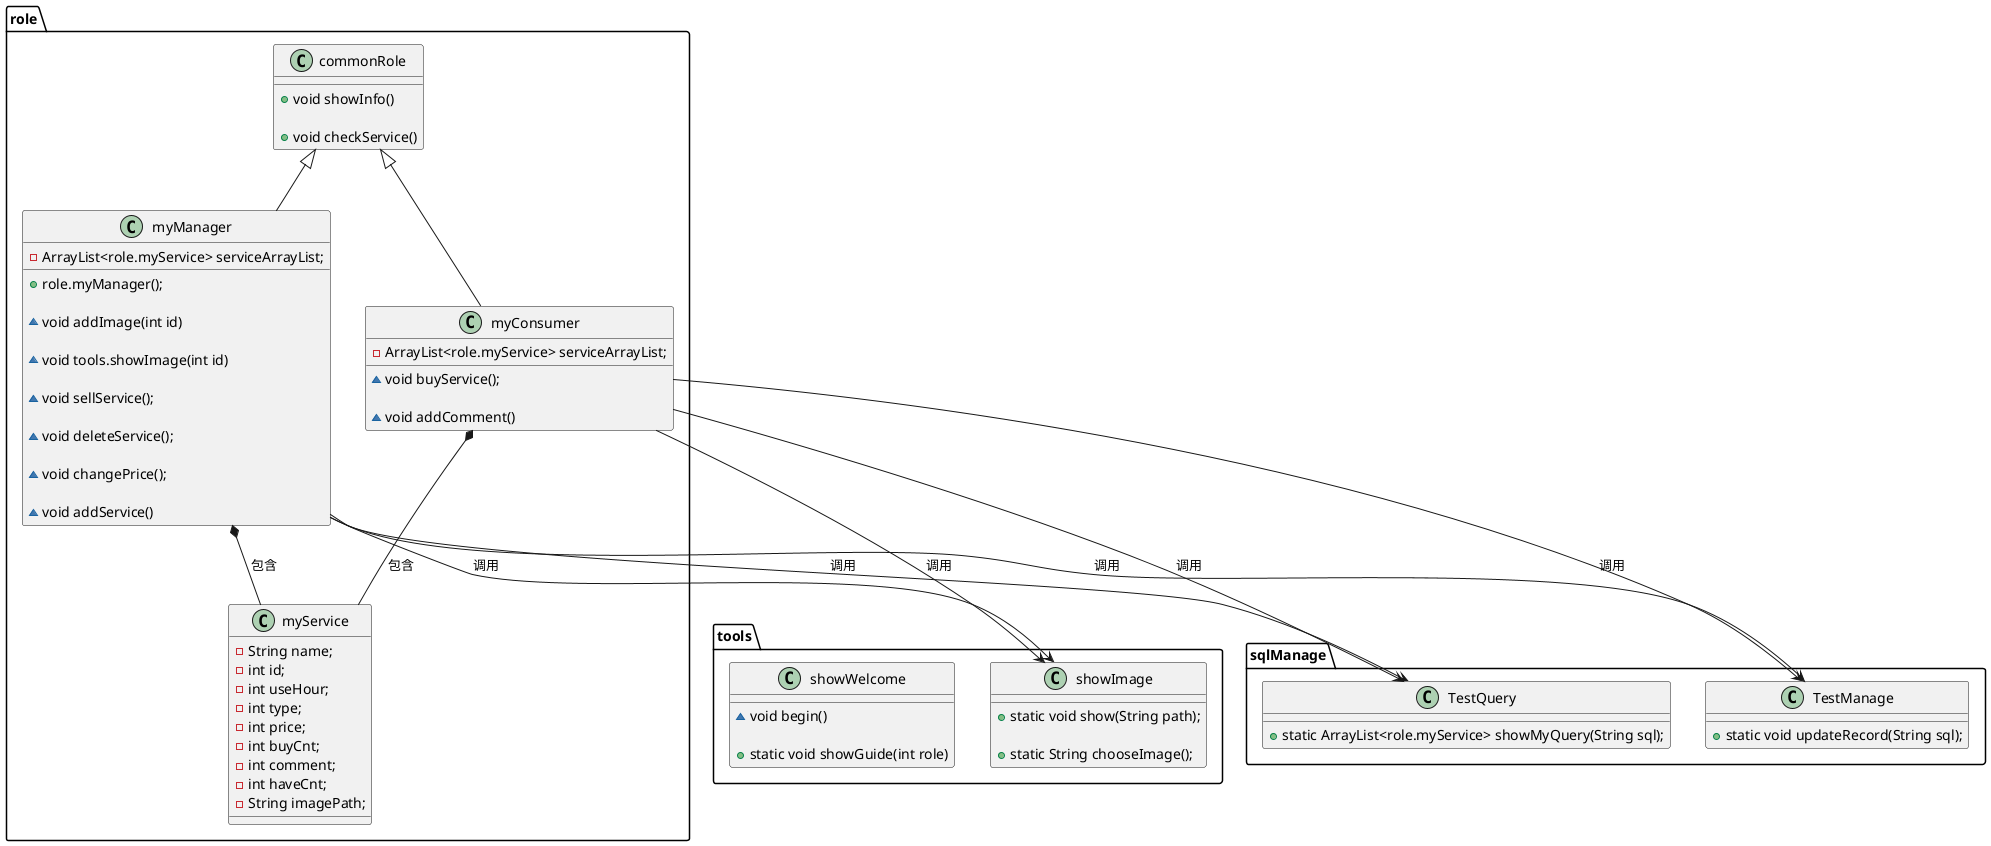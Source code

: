 @startuml wq
'https://plantuml.com/class-diagram

role.myManager *-- role.myService :包含

role.myConsumer *-- role.myService :包含

role.myManager --> tools.showImage :调用

role.myManager --> sqlManage.TestQuery :调用

role.myManager --> sqlManage.TestManage :调用

role.myConsumer --> tools.showImage :调用

role.myConsumer --> sqlManage.TestQuery :调用

role.myConsumer --> sqlManage.TestManage :调用

' together {
'     class role.myService
'     class role.myConsumer

' }


class sqlManage.TestQuery{
    + static ArrayList<role.myService> showMyQuery(String sql);
}

class sqlManage.TestManage{
    + static void updateRecord(String sql);

}

class role.commonRole{
     + void showInfo()

     + void checkService()
}

class role.myManager extends role.commonRole{
    - ArrayList<role.myService> serviceArrayList;

    + role.myManager();

    ~ void addImage(int id)

    ~ void tools.showImage(int id)

    ~ void sellService();

    ~ void deleteService();

    ~ void changePrice();

    ~ void addService()

}

class role.myConsumer extends role.commonRole{
    - ArrayList<role.myService> serviceArrayList;

    ~ void buyService();

    ~ void addComment()

}

class role.myService{
    - String name;
    - int id;
    - int useHour;
    - int type;
    - int price;
    - int buyCnt;
    - int comment;
    - int haveCnt;
    - String imagePath;
}

class tools.showImage{

    + static void show(String path);

    + static String chooseImage();
}

class tools.showWelcome{
    ~ void begin()

    + static void showGuide(int role)
}


@enduml
